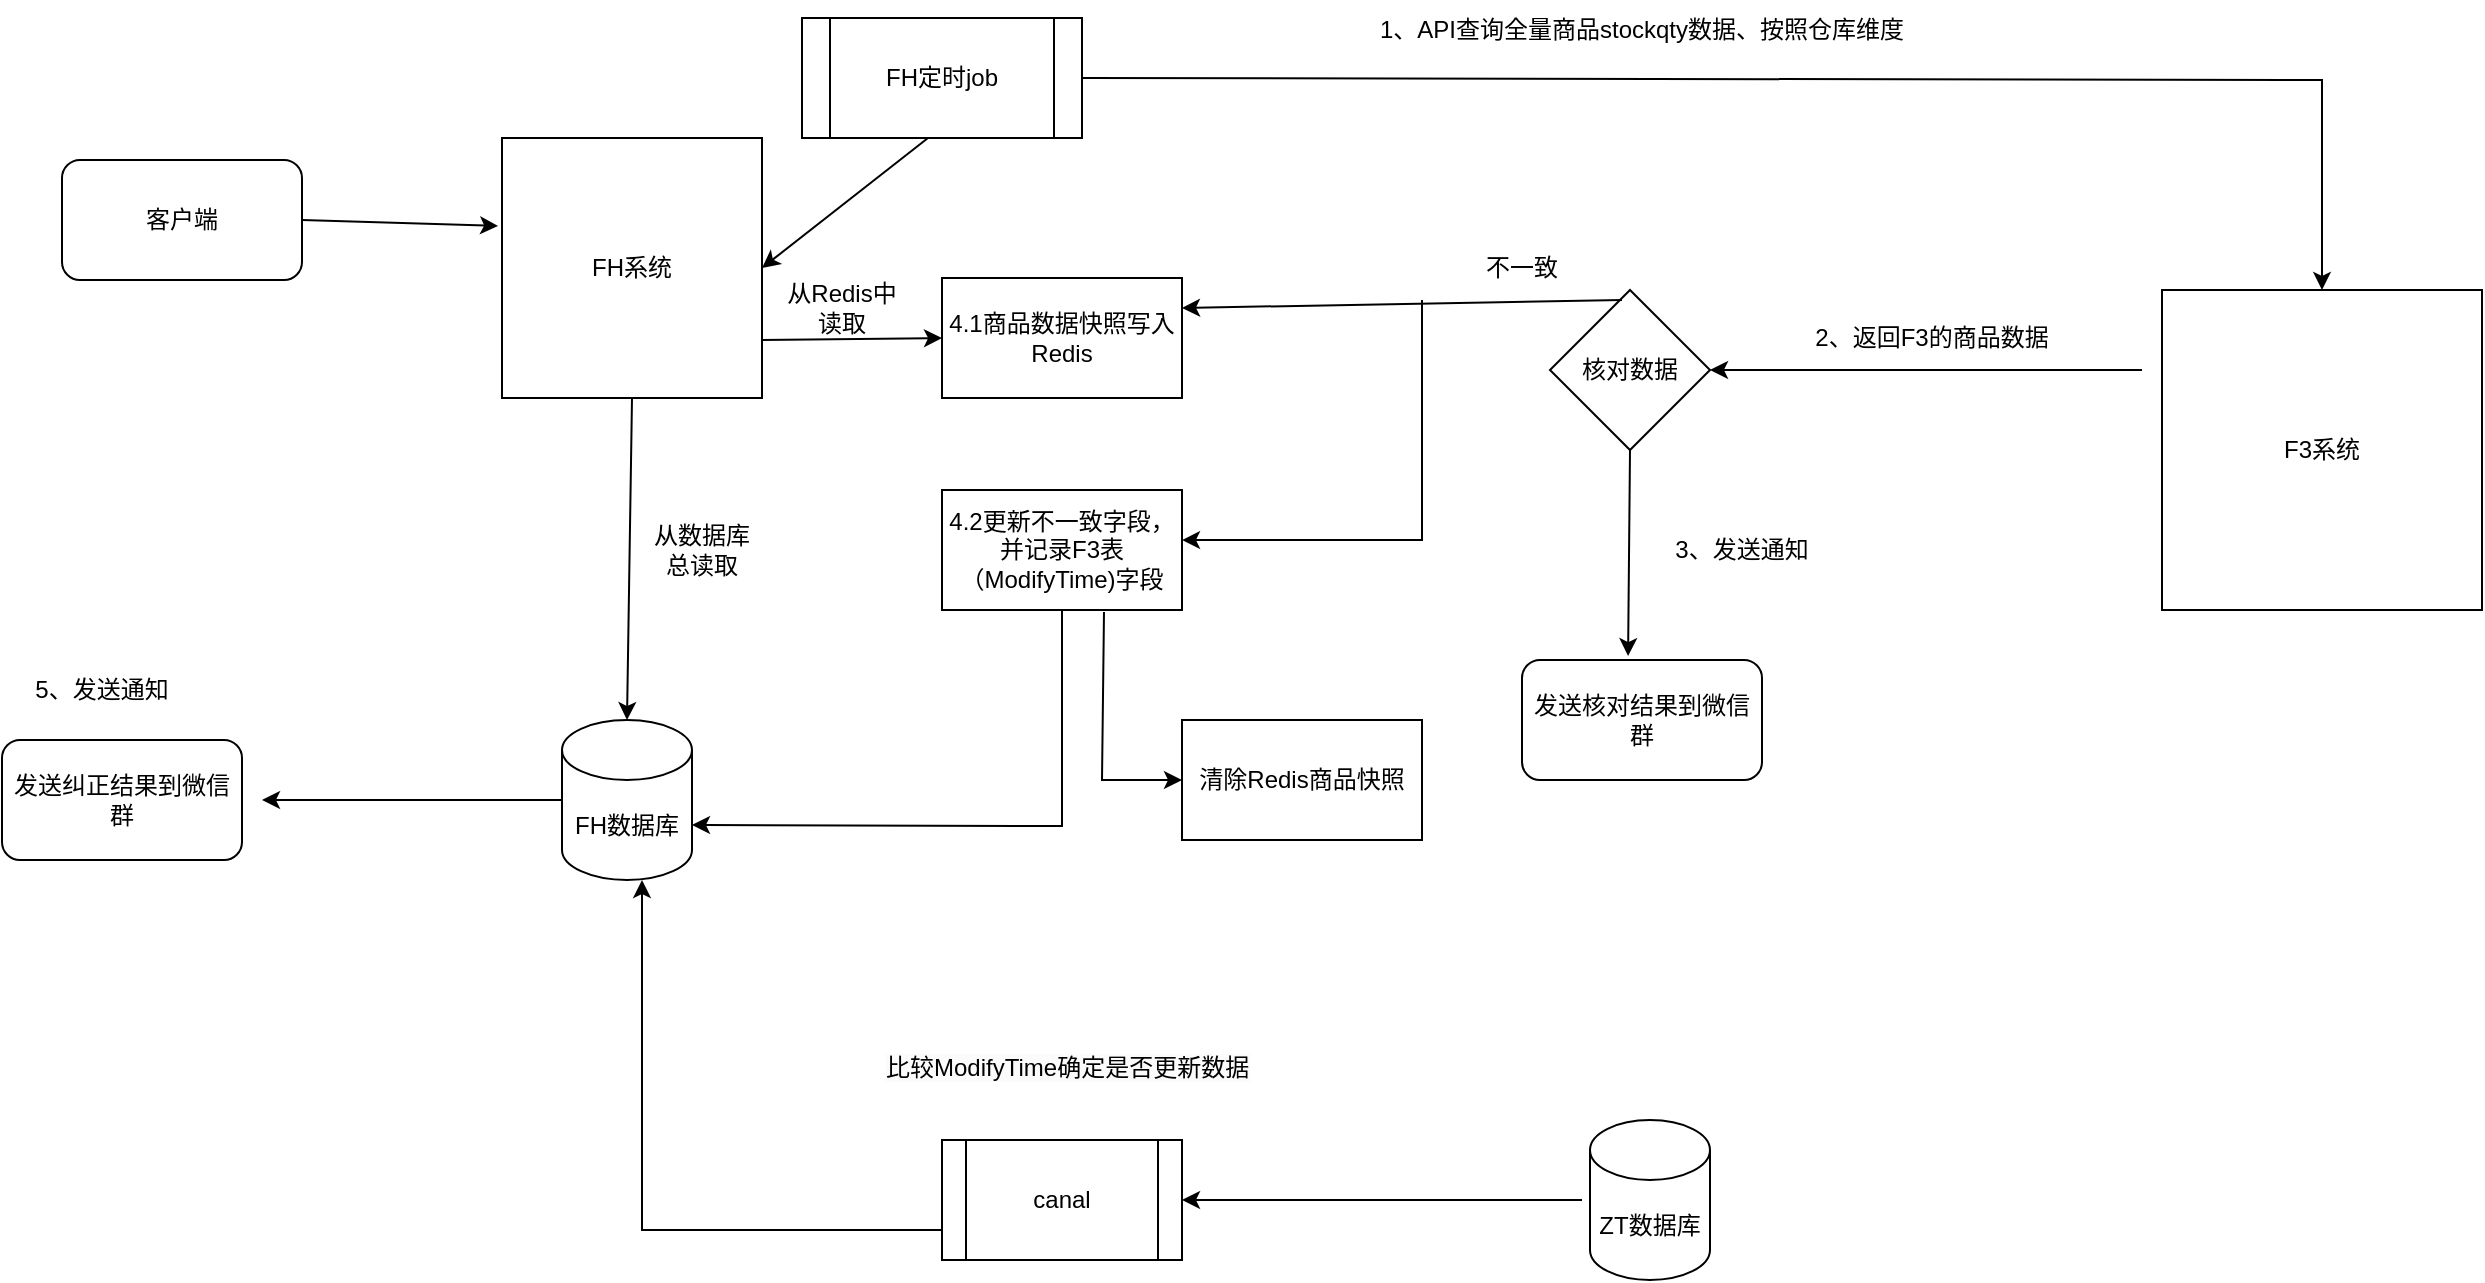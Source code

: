 <mxfile version="24.3.1" type="github">
  <diagram name="第 1 页" id="DW7_3Bq0a3bvPTooyLFo">
    <mxGraphModel dx="1434" dy="746" grid="1" gridSize="10" guides="1" tooltips="1" connect="1" arrows="1" fold="1" page="1" pageScale="1" pageWidth="827" pageHeight="1169" math="0" shadow="0">
      <root>
        <mxCell id="0" />
        <mxCell id="1" parent="0" />
        <mxCell id="RMcQa0y9j6y76Bn0nbYR-1" value="FH系统" style="whiteSpace=wrap;html=1;aspect=fixed;" vertex="1" parent="1">
          <mxGeometry x="460" y="299" width="130" height="130" as="geometry" />
        </mxCell>
        <mxCell id="RMcQa0y9j6y76Bn0nbYR-2" style="edgeStyle=orthogonalEdgeStyle;rounded=0;orthogonalLoop=1;jettySize=auto;html=1;" edge="1" parent="1" source="RMcQa0y9j6y76Bn0nbYR-3">
          <mxGeometry relative="1" as="geometry">
            <mxPoint x="340" y="630" as="targetPoint" />
          </mxGeometry>
        </mxCell>
        <mxCell id="RMcQa0y9j6y76Bn0nbYR-3" value="FH数据库" style="shape=cylinder3;whiteSpace=wrap;html=1;boundedLbl=1;backgroundOutline=1;size=15;" vertex="1" parent="1">
          <mxGeometry x="490" y="590" width="65" height="80" as="geometry" />
        </mxCell>
        <mxCell id="RMcQa0y9j6y76Bn0nbYR-4" value="F3系统" style="whiteSpace=wrap;html=1;aspect=fixed;" vertex="1" parent="1">
          <mxGeometry x="1290" y="375" width="160" height="160" as="geometry" />
        </mxCell>
        <mxCell id="RMcQa0y9j6y76Bn0nbYR-5" value="" style="endArrow=classic;html=1;rounded=0;exitX=0.5;exitY=1;exitDx=0;exitDy=0;entryX=0.5;entryY=0;entryDx=0;entryDy=0;entryPerimeter=0;" edge="1" parent="1" source="RMcQa0y9j6y76Bn0nbYR-1" target="RMcQa0y9j6y76Bn0nbYR-3">
          <mxGeometry width="50" height="50" relative="1" as="geometry">
            <mxPoint x="980" y="520" as="sourcePoint" />
            <mxPoint x="1030" y="470" as="targetPoint" />
          </mxGeometry>
        </mxCell>
        <mxCell id="RMcQa0y9j6y76Bn0nbYR-6" value="FH定时job" style="shape=process;whiteSpace=wrap;html=1;backgroundOutline=1;" vertex="1" parent="1">
          <mxGeometry x="610" y="239" width="140" height="60" as="geometry" />
        </mxCell>
        <mxCell id="RMcQa0y9j6y76Bn0nbYR-7" value="" style="endArrow=classic;html=1;rounded=0;entryX=0.5;entryY=0;entryDx=0;entryDy=0;exitX=1;exitY=0.5;exitDx=0;exitDy=0;" edge="1" parent="1" source="RMcQa0y9j6y76Bn0nbYR-6" target="RMcQa0y9j6y76Bn0nbYR-4">
          <mxGeometry width="50" height="50" relative="1" as="geometry">
            <mxPoint x="980" y="290" as="sourcePoint" />
            <mxPoint x="1190" y="290" as="targetPoint" />
            <Array as="points">
              <mxPoint x="1370" y="270" />
            </Array>
          </mxGeometry>
        </mxCell>
        <mxCell id="RMcQa0y9j6y76Bn0nbYR-8" value="1、API查询全量商品stockqty数据、按照仓库维度" style="text;html=1;align=center;verticalAlign=middle;whiteSpace=wrap;rounded=0;" vertex="1" parent="1">
          <mxGeometry x="880" y="230" width="300" height="30" as="geometry" />
        </mxCell>
        <mxCell id="RMcQa0y9j6y76Bn0nbYR-9" value="" style="endArrow=classic;html=1;rounded=0;exitX=0.45;exitY=1;exitDx=0;exitDy=0;exitPerimeter=0;entryX=1;entryY=0.5;entryDx=0;entryDy=0;" edge="1" parent="1" source="RMcQa0y9j6y76Bn0nbYR-6" target="RMcQa0y9j6y76Bn0nbYR-1">
          <mxGeometry width="50" height="50" relative="1" as="geometry">
            <mxPoint x="1030" y="420" as="sourcePoint" />
            <mxPoint x="1080" y="370" as="targetPoint" />
          </mxGeometry>
        </mxCell>
        <mxCell id="RMcQa0y9j6y76Bn0nbYR-10" value="客户端" style="rounded=1;whiteSpace=wrap;html=1;" vertex="1" parent="1">
          <mxGeometry x="240" y="310" width="120" height="60" as="geometry" />
        </mxCell>
        <mxCell id="RMcQa0y9j6y76Bn0nbYR-11" value="" style="endArrow=classic;html=1;rounded=0;exitX=1;exitY=0.5;exitDx=0;exitDy=0;entryX=-0.015;entryY=0.338;entryDx=0;entryDy=0;entryPerimeter=0;" edge="1" parent="1" source="RMcQa0y9j6y76Bn0nbYR-10" target="RMcQa0y9j6y76Bn0nbYR-1">
          <mxGeometry width="50" height="50" relative="1" as="geometry">
            <mxPoint x="770" y="530" as="sourcePoint" />
            <mxPoint x="820" y="480" as="targetPoint" />
          </mxGeometry>
        </mxCell>
        <mxCell id="RMcQa0y9j6y76Bn0nbYR-12" value="核对数据" style="rhombus;whiteSpace=wrap;html=1;" vertex="1" parent="1">
          <mxGeometry x="984" y="375" width="80" height="80" as="geometry" />
        </mxCell>
        <mxCell id="RMcQa0y9j6y76Bn0nbYR-13" value="" style="endArrow=classic;html=1;rounded=0;entryX=1;entryY=0.5;entryDx=0;entryDy=0;" edge="1" parent="1" target="RMcQa0y9j6y76Bn0nbYR-12">
          <mxGeometry width="50" height="50" relative="1" as="geometry">
            <mxPoint x="1280" y="415" as="sourcePoint" />
            <mxPoint x="1280" y="440" as="targetPoint" />
          </mxGeometry>
        </mxCell>
        <mxCell id="RMcQa0y9j6y76Bn0nbYR-14" value="" style="endArrow=classic;html=1;rounded=0;entryX=1;entryY=0.25;entryDx=0;entryDy=0;" edge="1" parent="1" target="RMcQa0y9j6y76Bn0nbYR-15">
          <mxGeometry width="50" height="50" relative="1" as="geometry">
            <mxPoint x="1020" y="380" as="sourcePoint" />
            <mxPoint x="830" y="380" as="targetPoint" />
          </mxGeometry>
        </mxCell>
        <mxCell id="RMcQa0y9j6y76Bn0nbYR-15" value="4.1商品数据快照写入Redis" style="rounded=0;whiteSpace=wrap;html=1;" vertex="1" parent="1">
          <mxGeometry x="680" y="369" width="120" height="60" as="geometry" />
        </mxCell>
        <mxCell id="RMcQa0y9j6y76Bn0nbYR-16" value="" style="endArrow=classic;html=1;rounded=0;entryX=0;entryY=0.5;entryDx=0;entryDy=0;" edge="1" parent="1" target="RMcQa0y9j6y76Bn0nbYR-15">
          <mxGeometry width="50" height="50" relative="1" as="geometry">
            <mxPoint x="590" y="400" as="sourcePoint" />
            <mxPoint x="640" y="350" as="targetPoint" />
          </mxGeometry>
        </mxCell>
        <mxCell id="RMcQa0y9j6y76Bn0nbYR-17" value="4.2更新不一致字段，并记录F3表（ModifyTime)字段" style="rounded=0;whiteSpace=wrap;html=1;" vertex="1" parent="1">
          <mxGeometry x="680" y="475" width="120" height="60" as="geometry" />
        </mxCell>
        <mxCell id="RMcQa0y9j6y76Bn0nbYR-18" value="" style="endArrow=classic;html=1;rounded=0;entryX=1;entryY=0.417;entryDx=0;entryDy=0;entryPerimeter=0;" edge="1" parent="1" target="RMcQa0y9j6y76Bn0nbYR-17">
          <mxGeometry width="50" height="50" relative="1" as="geometry">
            <mxPoint x="920" y="380" as="sourcePoint" />
            <mxPoint x="930" y="480" as="targetPoint" />
            <Array as="points">
              <mxPoint x="920" y="500" />
            </Array>
          </mxGeometry>
        </mxCell>
        <mxCell id="RMcQa0y9j6y76Bn0nbYR-19" value="" style="endArrow=classic;html=1;rounded=0;entryX=1;entryY=0;entryDx=0;entryDy=52.5;entryPerimeter=0;exitX=0.5;exitY=1;exitDx=0;exitDy=0;" edge="1" parent="1" source="RMcQa0y9j6y76Bn0nbYR-17" target="RMcQa0y9j6y76Bn0nbYR-3">
          <mxGeometry width="50" height="50" relative="1" as="geometry">
            <mxPoint x="640" y="670" as="sourcePoint" />
            <mxPoint x="760" y="570" as="targetPoint" />
            <Array as="points">
              <mxPoint x="740" y="643" />
            </Array>
          </mxGeometry>
        </mxCell>
        <mxCell id="RMcQa0y9j6y76Bn0nbYR-20" value="&lt;span style=&quot;color: rgb(0, 0, 0); font-family: Helvetica; font-size: 12px; font-style: normal; font-variant-ligatures: normal; font-variant-caps: normal; font-weight: 400; letter-spacing: normal; orphans: 2; text-align: center; text-indent: 0px; text-transform: none; widows: 2; word-spacing: 0px; -webkit-text-stroke-width: 0px; white-space: normal; background-color: rgb(251, 251, 251); text-decoration-thickness: initial; text-decoration-style: initial; text-decoration-color: initial; display: inline !important; float: none;&quot;&gt;比较ModifyTime确定是否更新数据&lt;/span&gt;" style="text;whiteSpace=wrap;html=1;" vertex="1" parent="1">
          <mxGeometry x="650" y="750" width="220" height="40" as="geometry" />
        </mxCell>
        <mxCell id="RMcQa0y9j6y76Bn0nbYR-21" value="canal" style="shape=process;whiteSpace=wrap;html=1;backgroundOutline=1;" vertex="1" parent="1">
          <mxGeometry x="680" y="800" width="120" height="60" as="geometry" />
        </mxCell>
        <mxCell id="RMcQa0y9j6y76Bn0nbYR-22" value="" style="endArrow=classic;html=1;rounded=0;entryX=1;entryY=0.5;entryDx=0;entryDy=0;exitX=0;exitY=0.5;exitDx=0;exitDy=0;" edge="1" parent="1" target="RMcQa0y9j6y76Bn0nbYR-21">
          <mxGeometry width="50" height="50" relative="1" as="geometry">
            <mxPoint x="1000" y="830" as="sourcePoint" />
            <mxPoint x="960" y="840" as="targetPoint" />
          </mxGeometry>
        </mxCell>
        <mxCell id="RMcQa0y9j6y76Bn0nbYR-23" value="" style="endArrow=classic;html=1;rounded=0;exitX=0;exitY=0.75;exitDx=0;exitDy=0;" edge="1" parent="1" source="RMcQa0y9j6y76Bn0nbYR-21">
          <mxGeometry width="50" height="50" relative="1" as="geometry">
            <mxPoint x="480" y="720" as="sourcePoint" />
            <mxPoint x="530" y="670" as="targetPoint" />
            <Array as="points">
              <mxPoint x="530" y="845" />
            </Array>
          </mxGeometry>
        </mxCell>
        <mxCell id="RMcQa0y9j6y76Bn0nbYR-24" value="ZT数据库" style="shape=cylinder3;whiteSpace=wrap;html=1;boundedLbl=1;backgroundOutline=1;size=15;" vertex="1" parent="1">
          <mxGeometry x="1004" y="790" width="60" height="80" as="geometry" />
        </mxCell>
        <mxCell id="RMcQa0y9j6y76Bn0nbYR-25" value="2、返回F3的商品数据" style="text;html=1;align=center;verticalAlign=middle;whiteSpace=wrap;rounded=0;" vertex="1" parent="1">
          <mxGeometry x="1090" y="384" width="170" height="30" as="geometry" />
        </mxCell>
        <mxCell id="RMcQa0y9j6y76Bn0nbYR-26" value="发送核对结果到微信群" style="rounded=1;whiteSpace=wrap;html=1;" vertex="1" parent="1">
          <mxGeometry x="970" y="560" width="120" height="60" as="geometry" />
        </mxCell>
        <mxCell id="RMcQa0y9j6y76Bn0nbYR-27" value="" style="endArrow=classic;html=1;rounded=0;exitX=0.5;exitY=1;exitDx=0;exitDy=0;entryX=0.442;entryY=-0.033;entryDx=0;entryDy=0;entryPerimeter=0;" edge="1" parent="1" source="RMcQa0y9j6y76Bn0nbYR-12" target="RMcQa0y9j6y76Bn0nbYR-26">
          <mxGeometry width="50" height="50" relative="1" as="geometry">
            <mxPoint x="970" y="535" as="sourcePoint" />
            <mxPoint x="1036" y="560" as="targetPoint" />
          </mxGeometry>
        </mxCell>
        <mxCell id="RMcQa0y9j6y76Bn0nbYR-28" value="不一致" style="text;html=1;align=center;verticalAlign=middle;whiteSpace=wrap;rounded=0;" vertex="1" parent="1">
          <mxGeometry x="940" y="349" width="60" height="30" as="geometry" />
        </mxCell>
        <mxCell id="RMcQa0y9j6y76Bn0nbYR-29" value="清除Redis商品快照" style="rounded=0;whiteSpace=wrap;html=1;" vertex="1" parent="1">
          <mxGeometry x="800" y="590" width="120" height="60" as="geometry" />
        </mxCell>
        <mxCell id="RMcQa0y9j6y76Bn0nbYR-30" value="3、发送通知" style="text;html=1;align=center;verticalAlign=middle;whiteSpace=wrap;rounded=0;" vertex="1" parent="1">
          <mxGeometry x="1030" y="490" width="100" height="30" as="geometry" />
        </mxCell>
        <mxCell id="RMcQa0y9j6y76Bn0nbYR-31" value="" style="endArrow=classic;html=1;rounded=0;exitX=0.675;exitY=1.017;exitDx=0;exitDy=0;exitPerimeter=0;entryX=0;entryY=0.5;entryDx=0;entryDy=0;" edge="1" parent="1" source="RMcQa0y9j6y76Bn0nbYR-17" target="RMcQa0y9j6y76Bn0nbYR-29">
          <mxGeometry width="50" height="50" relative="1" as="geometry">
            <mxPoint x="830" y="580" as="sourcePoint" />
            <mxPoint x="880" y="530" as="targetPoint" />
            <Array as="points">
              <mxPoint x="760" y="620" />
            </Array>
          </mxGeometry>
        </mxCell>
        <mxCell id="RMcQa0y9j6y76Bn0nbYR-32" value="从Redis中读取" style="text;html=1;align=center;verticalAlign=middle;whiteSpace=wrap;rounded=0;" vertex="1" parent="1">
          <mxGeometry x="600" y="369" width="60" height="30" as="geometry" />
        </mxCell>
        <mxCell id="RMcQa0y9j6y76Bn0nbYR-33" value="从数据库总读取" style="text;html=1;align=center;verticalAlign=middle;whiteSpace=wrap;rounded=0;" vertex="1" parent="1">
          <mxGeometry x="530" y="490" width="60" height="30" as="geometry" />
        </mxCell>
        <mxCell id="RMcQa0y9j6y76Bn0nbYR-34" value="发送纠正结果到微信群" style="rounded=1;whiteSpace=wrap;html=1;" vertex="1" parent="1">
          <mxGeometry x="210" y="600" width="120" height="60" as="geometry" />
        </mxCell>
        <mxCell id="RMcQa0y9j6y76Bn0nbYR-35" value="5、发送通知" style="text;html=1;align=center;verticalAlign=middle;whiteSpace=wrap;rounded=0;" vertex="1" parent="1">
          <mxGeometry x="210" y="560" width="100" height="30" as="geometry" />
        </mxCell>
      </root>
    </mxGraphModel>
  </diagram>
</mxfile>
